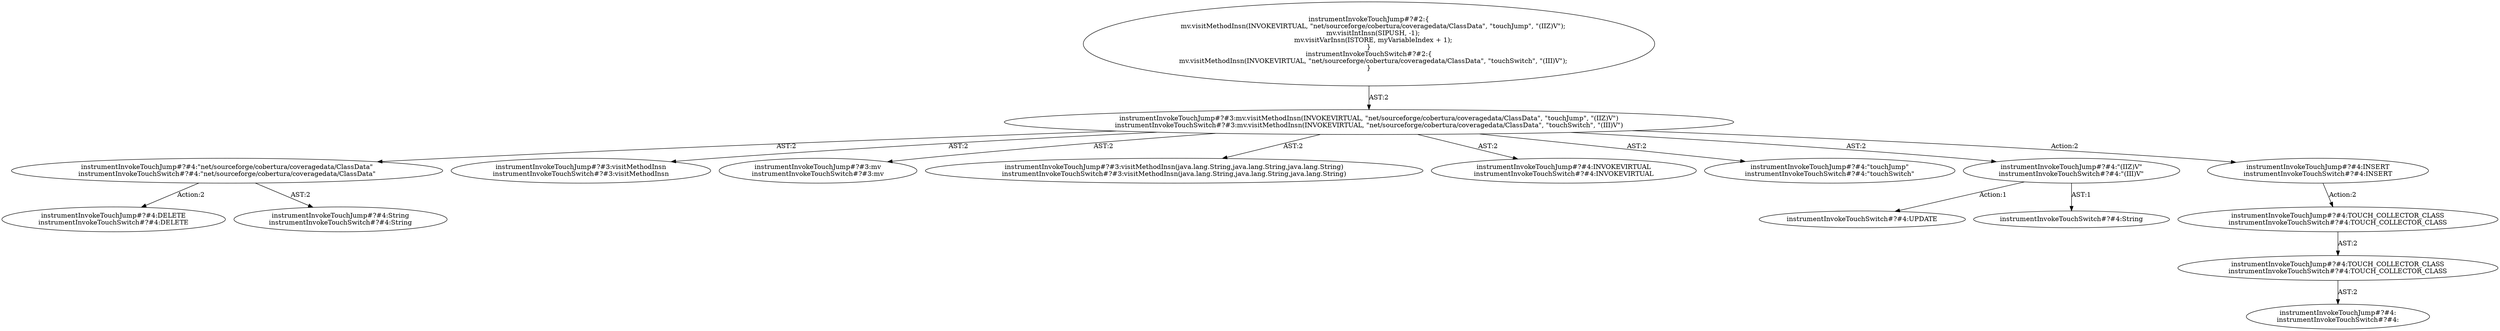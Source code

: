 digraph "Pattern" {
0 [label="instrumentInvokeTouchJump#?#4:DELETE
instrumentInvokeTouchSwitch#?#4:DELETE" shape=ellipse]
1 [label="instrumentInvokeTouchJump#?#4:\"net/sourceforge/cobertura/coveragedata/ClassData\"
instrumentInvokeTouchSwitch#?#4:\"net/sourceforge/cobertura/coveragedata/ClassData\"" shape=ellipse]
2 [label="instrumentInvokeTouchJump#?#3:mv.visitMethodInsn(INVOKEVIRTUAL, \"net/sourceforge/cobertura/coveragedata/ClassData\", \"touchJump\", \"(IIZ)V\")
instrumentInvokeTouchSwitch#?#3:mv.visitMethodInsn(INVOKEVIRTUAL, \"net/sourceforge/cobertura/coveragedata/ClassData\", \"touchSwitch\", \"(III)V\")" shape=ellipse]
3 [label="instrumentInvokeTouchJump#?#2:\{
    mv.visitMethodInsn(INVOKEVIRTUAL, \"net/sourceforge/cobertura/coveragedata/ClassData\", \"touchJump\", \"(IIZ)V\");
    mv.visitIntInsn(SIPUSH, -1);
    mv.visitVarInsn(ISTORE, myVariableIndex + 1);
\}
instrumentInvokeTouchSwitch#?#2:\{
    mv.visitMethodInsn(INVOKEVIRTUAL, \"net/sourceforge/cobertura/coveragedata/ClassData\", \"touchSwitch\", \"(III)V\");
\}" shape=ellipse]
4 [label="instrumentInvokeTouchJump#?#3:visitMethodInsn
instrumentInvokeTouchSwitch#?#3:visitMethodInsn" shape=ellipse]
5 [label="instrumentInvokeTouchJump#?#3:mv
instrumentInvokeTouchSwitch#?#3:mv" shape=ellipse]
6 [label="instrumentInvokeTouchJump#?#3:visitMethodInsn(java.lang.String,java.lang.String,java.lang.String)
instrumentInvokeTouchSwitch#?#3:visitMethodInsn(java.lang.String,java.lang.String,java.lang.String)" shape=ellipse]
7 [label="instrumentInvokeTouchJump#?#4:INVOKEVIRTUAL
instrumentInvokeTouchSwitch#?#4:INVOKEVIRTUAL" shape=ellipse]
8 [label="instrumentInvokeTouchJump#?#4:\"touchJump\"
instrumentInvokeTouchSwitch#?#4:\"touchSwitch\"" shape=ellipse]
9 [label="instrumentInvokeTouchJump#?#4:\"(IIZ)V\"
instrumentInvokeTouchSwitch#?#4:\"(III)V\"" shape=ellipse]
10 [label="instrumentInvokeTouchJump#?#4:INSERT
instrumentInvokeTouchSwitch#?#4:INSERT" shape=ellipse]
11 [label="instrumentInvokeTouchJump#?#4:TOUCH_COLLECTOR_CLASS
instrumentInvokeTouchSwitch#?#4:TOUCH_COLLECTOR_CLASS" shape=ellipse]
12 [label="instrumentInvokeTouchJump#?#4:TOUCH_COLLECTOR_CLASS
instrumentInvokeTouchSwitch#?#4:TOUCH_COLLECTOR_CLASS" shape=ellipse]
13 [label="instrumentInvokeTouchJump#?#4:
instrumentInvokeTouchSwitch#?#4:" shape=ellipse]
14 [label="instrumentInvokeTouchJump#?#4:String
instrumentInvokeTouchSwitch#?#4:String" shape=ellipse]
15 [label="instrumentInvokeTouchSwitch#?#4:UPDATE" shape=ellipse]
16 [label="instrumentInvokeTouchSwitch#?#4:String" shape=ellipse]
1 -> 0 [label="Action:2"];
1 -> 14 [label="AST:2"];
2 -> 1 [label="AST:2"];
2 -> 4 [label="AST:2"];
2 -> 5 [label="AST:2"];
2 -> 6 [label="AST:2"];
2 -> 7 [label="AST:2"];
2 -> 8 [label="AST:2"];
2 -> 9 [label="AST:2"];
2 -> 10 [label="Action:2"];
3 -> 2 [label="AST:2"];
9 -> 15 [label="Action:1"];
9 -> 16 [label="AST:1"];
10 -> 11 [label="Action:2"];
11 -> 12 [label="AST:2"];
12 -> 13 [label="AST:2"];
}
